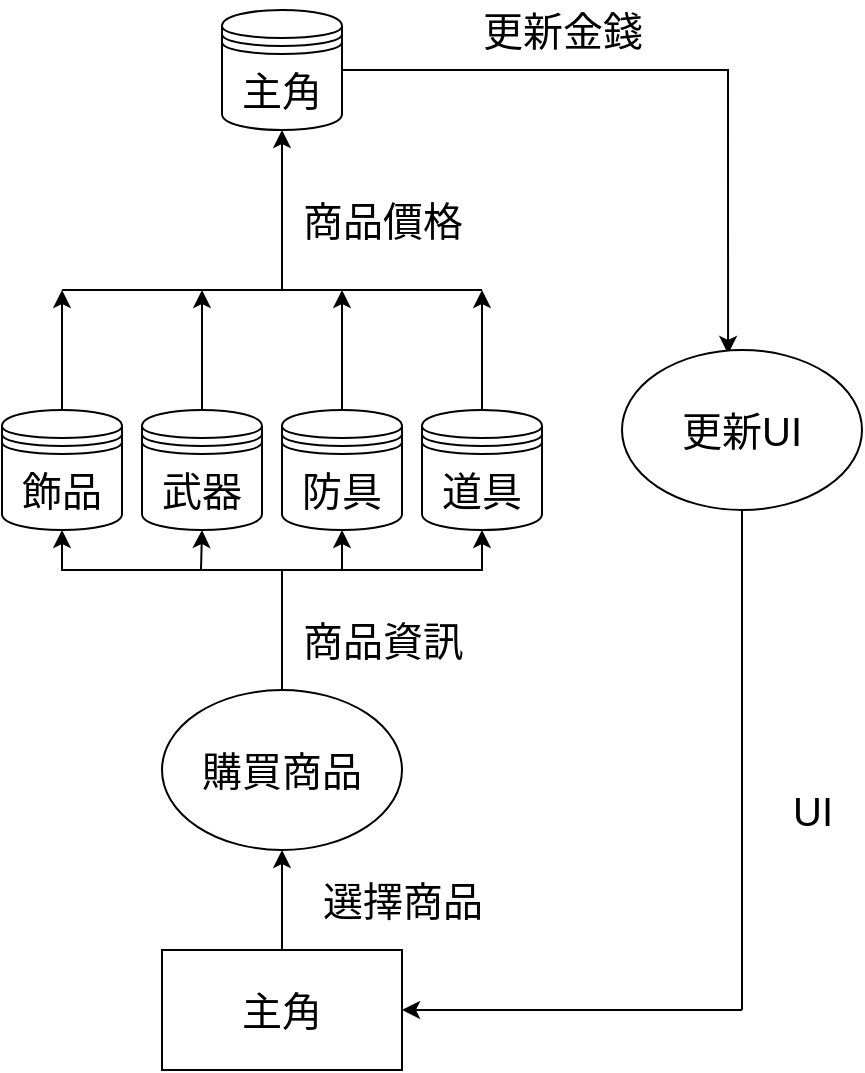 <mxfile version="18.1.2" type="github">
  <diagram id="2bfwKem6itLgLB9FDuRq" name="Page-1">
    <mxGraphModel dx="1350" dy="744" grid="1" gridSize="10" guides="1" tooltips="1" connect="1" arrows="1" fold="1" page="1" pageScale="1" pageWidth="827" pageHeight="1169" math="0" shadow="0">
      <root>
        <mxCell id="0" />
        <mxCell id="1" parent="0" />
        <mxCell id="-1a5IulWf2HKNil-JK7W-41" style="edgeStyle=orthogonalEdgeStyle;rounded=0;orthogonalLoop=1;jettySize=auto;html=1;exitX=0.5;exitY=0;exitDx=0;exitDy=0;entryX=0.5;entryY=1;entryDx=0;entryDy=0;fontSize=20;" edge="1" parent="1" source="-1a5IulWf2HKNil-JK7W-39" target="-1a5IulWf2HKNil-JK7W-40">
          <mxGeometry relative="1" as="geometry" />
        </mxCell>
        <mxCell id="-1a5IulWf2HKNil-JK7W-39" value="主角" style="rounded=0;whiteSpace=wrap;html=1;fontSize=20;" vertex="1" parent="1">
          <mxGeometry x="320" y="540" width="120" height="60" as="geometry" />
        </mxCell>
        <mxCell id="-1a5IulWf2HKNil-JK7W-53" style="edgeStyle=orthogonalEdgeStyle;rounded=0;orthogonalLoop=1;jettySize=auto;html=1;exitX=0.5;exitY=0;exitDx=0;exitDy=0;entryX=0.5;entryY=1;entryDx=0;entryDy=0;fontSize=20;" edge="1" parent="1" source="-1a5IulWf2HKNil-JK7W-40" target="-1a5IulWf2HKNil-JK7W-44">
          <mxGeometry relative="1" as="geometry">
            <mxPoint x="380" y="340" as="targetPoint" />
            <Array as="points">
              <mxPoint x="380" y="350" />
              <mxPoint x="270" y="350" />
            </Array>
          </mxGeometry>
        </mxCell>
        <mxCell id="-1a5IulWf2HKNil-JK7W-54" style="edgeStyle=orthogonalEdgeStyle;rounded=0;orthogonalLoop=1;jettySize=auto;html=1;entryX=0.5;entryY=1;entryDx=0;entryDy=0;fontSize=20;" edge="1" parent="1" target="-1a5IulWf2HKNil-JK7W-47">
          <mxGeometry relative="1" as="geometry">
            <mxPoint x="480" y="340" as="targetPoint" />
            <mxPoint x="330" y="350" as="sourcePoint" />
            <Array as="points">
              <mxPoint x="380" y="350" />
              <mxPoint x="480" y="350" />
            </Array>
          </mxGeometry>
        </mxCell>
        <mxCell id="-1a5IulWf2HKNil-JK7W-40" value="購買商品" style="ellipse;whiteSpace=wrap;html=1;fontSize=20;" vertex="1" parent="1">
          <mxGeometry x="320" y="410" width="120" height="80" as="geometry" />
        </mxCell>
        <mxCell id="-1a5IulWf2HKNil-JK7W-42" value="選擇商品" style="text;html=1;resizable=0;autosize=1;align=center;verticalAlign=middle;points=[];fillColor=none;strokeColor=none;rounded=0;fontSize=20;" vertex="1" parent="1">
          <mxGeometry x="390" y="500" width="100" height="30" as="geometry" />
        </mxCell>
        <mxCell id="-1a5IulWf2HKNil-JK7W-57" style="edgeStyle=orthogonalEdgeStyle;rounded=0;orthogonalLoop=1;jettySize=auto;html=1;fontSize=20;" edge="1" parent="1" source="-1a5IulWf2HKNil-JK7W-44">
          <mxGeometry relative="1" as="geometry">
            <mxPoint x="270" y="210" as="targetPoint" />
          </mxGeometry>
        </mxCell>
        <mxCell id="-1a5IulWf2HKNil-JK7W-44" value="飾品" style="shape=datastore;whiteSpace=wrap;html=1;fontSize=20;" vertex="1" parent="1">
          <mxGeometry x="240" y="270" width="60" height="60" as="geometry" />
        </mxCell>
        <mxCell id="-1a5IulWf2HKNil-JK7W-59" style="edgeStyle=orthogonalEdgeStyle;rounded=0;orthogonalLoop=1;jettySize=auto;html=1;fontSize=20;" edge="1" parent="1" source="-1a5IulWf2HKNil-JK7W-45">
          <mxGeometry relative="1" as="geometry">
            <mxPoint x="340" y="210" as="targetPoint" />
          </mxGeometry>
        </mxCell>
        <mxCell id="-1a5IulWf2HKNil-JK7W-45" value="武器" style="shape=datastore;whiteSpace=wrap;html=1;fontSize=20;" vertex="1" parent="1">
          <mxGeometry x="310" y="270" width="60" height="60" as="geometry" />
        </mxCell>
        <mxCell id="-1a5IulWf2HKNil-JK7W-60" style="edgeStyle=orthogonalEdgeStyle;rounded=0;orthogonalLoop=1;jettySize=auto;html=1;fontSize=20;" edge="1" parent="1" source="-1a5IulWf2HKNil-JK7W-46">
          <mxGeometry relative="1" as="geometry">
            <mxPoint x="410" y="210" as="targetPoint" />
          </mxGeometry>
        </mxCell>
        <mxCell id="-1a5IulWf2HKNil-JK7W-46" value="防具" style="shape=datastore;whiteSpace=wrap;html=1;fontSize=20;" vertex="1" parent="1">
          <mxGeometry x="380" y="270" width="60" height="60" as="geometry" />
        </mxCell>
        <mxCell id="-1a5IulWf2HKNil-JK7W-61" style="edgeStyle=orthogonalEdgeStyle;rounded=0;orthogonalLoop=1;jettySize=auto;html=1;fontSize=20;" edge="1" parent="1" source="-1a5IulWf2HKNil-JK7W-47">
          <mxGeometry relative="1" as="geometry">
            <mxPoint x="480" y="210" as="targetPoint" />
          </mxGeometry>
        </mxCell>
        <mxCell id="-1a5IulWf2HKNil-JK7W-47" value="道具" style="shape=datastore;whiteSpace=wrap;html=1;fontSize=20;" vertex="1" parent="1">
          <mxGeometry x="450" y="270" width="60" height="60" as="geometry" />
        </mxCell>
        <mxCell id="-1a5IulWf2HKNil-JK7W-55" value="" style="endArrow=classic;html=1;rounded=0;fontSize=20;" edge="1" parent="1">
          <mxGeometry width="50" height="50" relative="1" as="geometry">
            <mxPoint x="339.5" y="350" as="sourcePoint" />
            <mxPoint x="340" y="330" as="targetPoint" />
          </mxGeometry>
        </mxCell>
        <mxCell id="-1a5IulWf2HKNil-JK7W-56" value="" style="endArrow=classic;html=1;rounded=0;entryX=0.5;entryY=1;entryDx=0;entryDy=0;fontSize=20;" edge="1" parent="1" target="-1a5IulWf2HKNil-JK7W-46">
          <mxGeometry width="50" height="50" relative="1" as="geometry">
            <mxPoint x="410" y="350" as="sourcePoint" />
            <mxPoint x="350" y="340" as="targetPoint" />
          </mxGeometry>
        </mxCell>
        <mxCell id="-1a5IulWf2HKNil-JK7W-62" value="" style="endArrow=none;html=1;rounded=0;fontSize=20;" edge="1" parent="1">
          <mxGeometry width="50" height="50" relative="1" as="geometry">
            <mxPoint x="270" y="210" as="sourcePoint" />
            <mxPoint x="480" y="210" as="targetPoint" />
          </mxGeometry>
        </mxCell>
        <mxCell id="-1a5IulWf2HKNil-JK7W-63" value="" style="endArrow=classic;html=1;rounded=0;fontSize=20;entryX=0.5;entryY=1;entryDx=0;entryDy=0;" edge="1" parent="1" target="-1a5IulWf2HKNil-JK7W-65">
          <mxGeometry width="50" height="50" relative="1" as="geometry">
            <mxPoint x="380" y="210" as="sourcePoint" />
            <mxPoint x="380" y="150" as="targetPoint" />
          </mxGeometry>
        </mxCell>
        <mxCell id="-1a5IulWf2HKNil-JK7W-64" value="商品價格" style="text;html=1;resizable=0;autosize=1;align=center;verticalAlign=middle;points=[];fillColor=none;strokeColor=none;rounded=0;fontSize=20;" vertex="1" parent="1">
          <mxGeometry x="380" y="160" width="100" height="30" as="geometry" />
        </mxCell>
        <mxCell id="-1a5IulWf2HKNil-JK7W-69" style="edgeStyle=orthogonalEdgeStyle;rounded=0;orthogonalLoop=1;jettySize=auto;html=1;exitX=1;exitY=0.5;exitDx=0;exitDy=0;entryX=0.442;entryY=0.025;entryDx=0;entryDy=0;entryPerimeter=0;fontSize=20;" edge="1" parent="1" source="-1a5IulWf2HKNil-JK7W-65" target="-1a5IulWf2HKNil-JK7W-68">
          <mxGeometry relative="1" as="geometry" />
        </mxCell>
        <mxCell id="-1a5IulWf2HKNil-JK7W-65" value="主角" style="shape=datastore;whiteSpace=wrap;html=1;fontSize=20;" vertex="1" parent="1">
          <mxGeometry x="350" y="70" width="60" height="60" as="geometry" />
        </mxCell>
        <mxCell id="-1a5IulWf2HKNil-JK7W-67" value="更新金錢" style="text;html=1;resizable=0;autosize=1;align=center;verticalAlign=middle;points=[];fillColor=none;strokeColor=none;rounded=0;fontSize=20;" vertex="1" parent="1">
          <mxGeometry x="470" y="65" width="100" height="30" as="geometry" />
        </mxCell>
        <mxCell id="-1a5IulWf2HKNil-JK7W-68" value="更新UI" style="ellipse;whiteSpace=wrap;html=1;fontSize=20;" vertex="1" parent="1">
          <mxGeometry x="550" y="240" width="120" height="80" as="geometry" />
        </mxCell>
        <mxCell id="-1a5IulWf2HKNil-JK7W-73" value="" style="endArrow=none;html=1;rounded=0;entryX=0.5;entryY=1;entryDx=0;entryDy=0;fontSize=20;" edge="1" parent="1" target="-1a5IulWf2HKNil-JK7W-68">
          <mxGeometry width="50" height="50" relative="1" as="geometry">
            <mxPoint x="610" y="570" as="sourcePoint" />
            <mxPoint x="440" y="380" as="targetPoint" />
          </mxGeometry>
        </mxCell>
        <mxCell id="-1a5IulWf2HKNil-JK7W-74" value="" style="endArrow=classic;html=1;rounded=0;entryX=1;entryY=0.5;entryDx=0;entryDy=0;fontSize=20;" edge="1" parent="1" target="-1a5IulWf2HKNil-JK7W-39">
          <mxGeometry width="50" height="50" relative="1" as="geometry">
            <mxPoint x="610" y="570" as="sourcePoint" />
            <mxPoint x="440" y="380" as="targetPoint" />
          </mxGeometry>
        </mxCell>
        <mxCell id="-1a5IulWf2HKNil-JK7W-75" value="UI" style="text;html=1;resizable=0;autosize=1;align=center;verticalAlign=middle;points=[];fillColor=none;strokeColor=none;rounded=0;fontSize=20;" vertex="1" parent="1">
          <mxGeometry x="625" y="455" width="40" height="30" as="geometry" />
        </mxCell>
        <mxCell id="-1a5IulWf2HKNil-JK7W-76" value="商品資訊" style="text;html=1;resizable=0;autosize=1;align=center;verticalAlign=middle;points=[];fillColor=none;strokeColor=none;rounded=0;fontSize=20;" vertex="1" parent="1">
          <mxGeometry x="380" y="370" width="100" height="30" as="geometry" />
        </mxCell>
      </root>
    </mxGraphModel>
  </diagram>
</mxfile>
